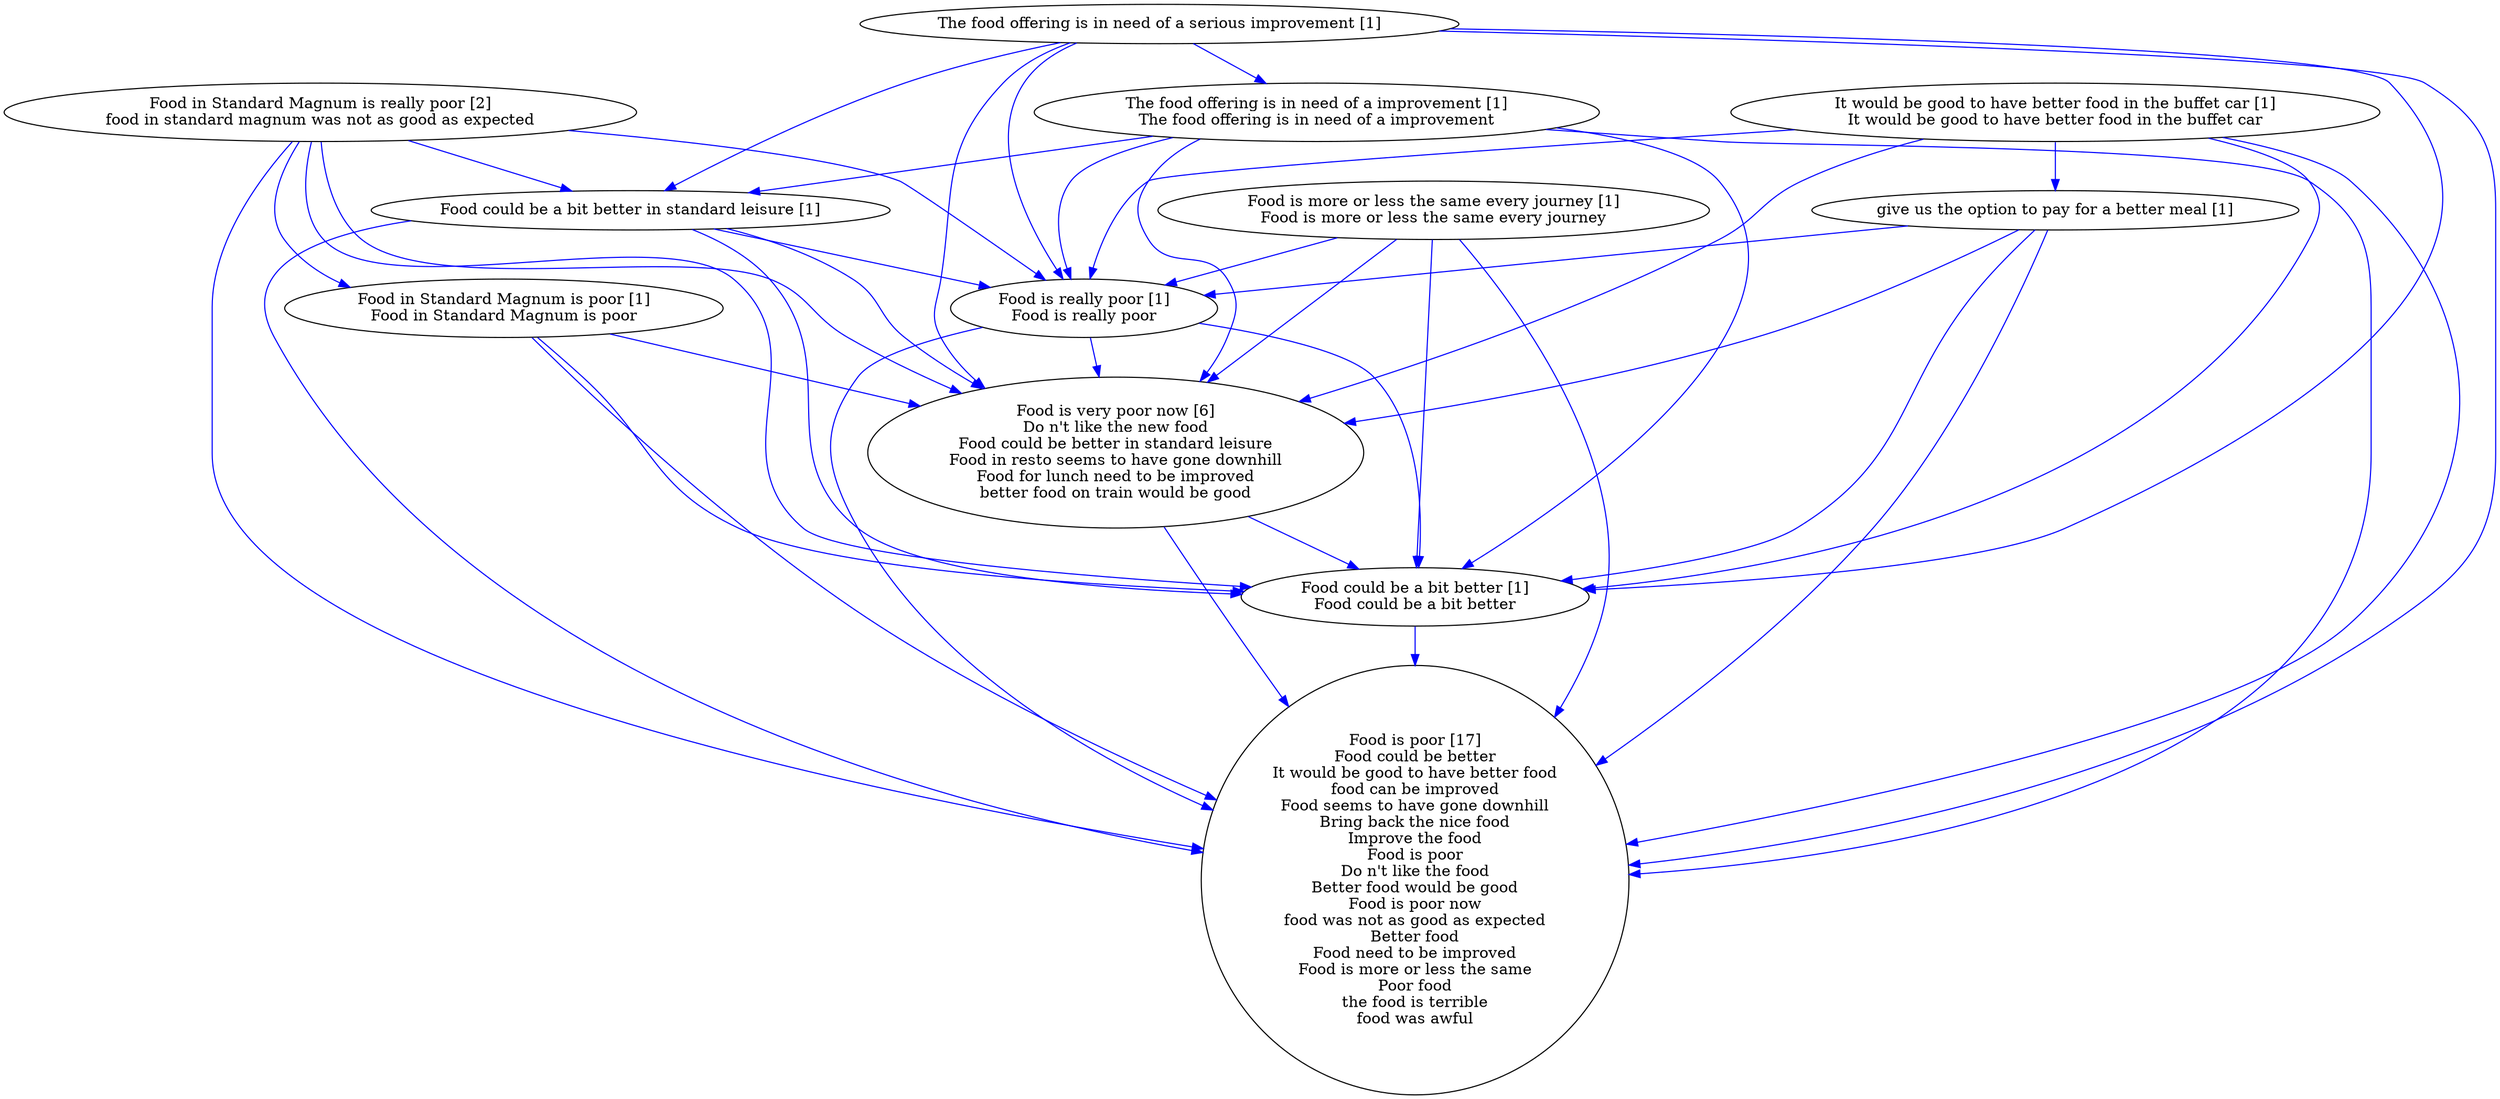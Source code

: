 digraph collapsedGraph {
"Food is poor [17]\nFood could be better\nIt would be good to have better food\nfood can be improved\nFood seems to have gone downhill\nBring back the nice food\nImprove the food\nFood is poor\nDo n't like the food\nBetter food would be good\nFood is poor now\nfood was not as good as expected\nBetter food\nFood need to be improved\nFood is more or less the same\nPoor food\nthe food is terrible\nfood was awful""Food is very poor now [6]\nDo n't like the new food\nFood could be better in standard leisure\nFood in resto seems to have gone downhill\nFood for lunch need to be improved\nbetter food on train would be good""Food in Standard Magnum is really poor [2]\nfood in standard magnum was not as good as expected""Food could be a bit better in standard leisure [1]""Food could be a bit better [1]\nFood could be a bit better""Food in Standard Magnum is poor [1]\nFood in Standard Magnum is poor""Food is really poor [1]\nFood is really poor""Food is more or less the same every journey [1]\nFood is more or less the same every journey""It would be good to have better food in the buffet car [1]\nIt would be good to have better food in the buffet car""The food offering is in need of a serious improvement [1]""The food offering is in need of a improvement [1]\nThe food offering is in need of a improvement""give us the option to pay for a better meal [1]""Food could be a bit better in standard leisure [1]" -> "Food is very poor now [6]\nDo n't like the new food\nFood could be better in standard leisure\nFood in resto seems to have gone downhill\nFood for lunch need to be improved\nbetter food on train would be good" [color=blue]
"Food could be a bit better in standard leisure [1]" -> "Food is really poor [1]\nFood is really poor" [color=blue]
"Food could be a bit better in standard leisure [1]" -> "Food is poor [17]\nFood could be better\nIt would be good to have better food\nfood can be improved\nFood seems to have gone downhill\nBring back the nice food\nImprove the food\nFood is poor\nDo n't like the food\nBetter food would be good\nFood is poor now\nfood was not as good as expected\nBetter food\nFood need to be improved\nFood is more or less the same\nPoor food\nthe food is terrible\nfood was awful" [color=blue]
"The food offering is in need of a serious improvement [1]" -> "Food could be a bit better [1]\nFood could be a bit better" [color=blue]
"The food offering is in need of a improvement [1]\nThe food offering is in need of a improvement" -> "Food could be a bit better [1]\nFood could be a bit better" [color=blue]
"Food in Standard Magnum is really poor [2]\nfood in standard magnum was not as good as expected" -> "Food could be a bit better [1]\nFood could be a bit better" [color=blue]
"Food is really poor [1]\nFood is really poor" -> "Food is very poor now [6]\nDo n't like the new food\nFood could be better in standard leisure\nFood in resto seems to have gone downhill\nFood for lunch need to be improved\nbetter food on train would be good" [color=blue]
"Food is really poor [1]\nFood is really poor" -> "Food is poor [17]\nFood could be better\nIt would be good to have better food\nfood can be improved\nFood seems to have gone downhill\nBring back the nice food\nImprove the food\nFood is poor\nDo n't like the food\nBetter food would be good\nFood is poor now\nfood was not as good as expected\nBetter food\nFood need to be improved\nFood is more or less the same\nPoor food\nthe food is terrible\nfood was awful" [color=blue]
"Food is really poor [1]\nFood is really poor" -> "Food could be a bit better [1]\nFood could be a bit better" [color=blue]
"It would be good to have better food in the buffet car [1]\nIt would be good to have better food in the buffet car" -> "Food is poor [17]\nFood could be better\nIt would be good to have better food\nfood can be improved\nFood seems to have gone downhill\nBring back the nice food\nImprove the food\nFood is poor\nDo n't like the food\nBetter food would be good\nFood is poor now\nfood was not as good as expected\nBetter food\nFood need to be improved\nFood is more or less the same\nPoor food\nthe food is terrible\nfood was awful" [color=blue]
"Food is more or less the same every journey [1]\nFood is more or less the same every journey" -> "Food is very poor now [6]\nDo n't like the new food\nFood could be better in standard leisure\nFood in resto seems to have gone downhill\nFood for lunch need to be improved\nbetter food on train would be good" [color=blue]
"It would be good to have better food in the buffet car [1]\nIt would be good to have better food in the buffet car" -> "give us the option to pay for a better meal [1]" [color=blue]
"It would be good to have better food in the buffet car [1]\nIt would be good to have better food in the buffet car" -> "Food is really poor [1]\nFood is really poor" [color=blue]
"It would be good to have better food in the buffet car [1]\nIt would be good to have better food in the buffet car" -> "Food is very poor now [6]\nDo n't like the new food\nFood could be better in standard leisure\nFood in resto seems to have gone downhill\nFood for lunch need to be improved\nbetter food on train would be good" [color=blue]
"Food is more or less the same every journey [1]\nFood is more or less the same every journey" -> "Food is really poor [1]\nFood is really poor" [color=blue]
"Food is very poor now [6]\nDo n't like the new food\nFood could be better in standard leisure\nFood in resto seems to have gone downhill\nFood for lunch need to be improved\nbetter food on train would be good" -> "Food is poor [17]\nFood could be better\nIt would be good to have better food\nfood can be improved\nFood seems to have gone downhill\nBring back the nice food\nImprove the food\nFood is poor\nDo n't like the food\nBetter food would be good\nFood is poor now\nfood was not as good as expected\nBetter food\nFood need to be improved\nFood is more or less the same\nPoor food\nthe food is terrible\nfood was awful" [color=blue]
"It would be good to have better food in the buffet car [1]\nIt would be good to have better food in the buffet car" -> "Food could be a bit better [1]\nFood could be a bit better" [color=blue]
"The food offering is in need of a improvement [1]\nThe food offering is in need of a improvement" -> "Food is poor [17]\nFood could be better\nIt would be good to have better food\nfood can be improved\nFood seems to have gone downhill\nBring back the nice food\nImprove the food\nFood is poor\nDo n't like the food\nBetter food would be good\nFood is poor now\nfood was not as good as expected\nBetter food\nFood need to be improved\nFood is more or less the same\nPoor food\nthe food is terrible\nfood was awful" [color=blue]
"The food offering is in need of a improvement [1]\nThe food offering is in need of a improvement" -> "Food could be a bit better in standard leisure [1]" [color=blue]
"The food offering is in need of a improvement [1]\nThe food offering is in need of a improvement" -> "Food is really poor [1]\nFood is really poor" [color=blue]
"The food offering is in need of a serious improvement [1]" -> "Food is very poor now [6]\nDo n't like the new food\nFood could be better in standard leisure\nFood in resto seems to have gone downhill\nFood for lunch need to be improved\nbetter food on train would be good" [color=blue]
"Food in Standard Magnum is poor [1]\nFood in Standard Magnum is poor" -> "Food could be a bit better [1]\nFood could be a bit better" [color=blue]
"Food could be a bit better [1]\nFood could be a bit better" -> "Food is poor [17]\nFood could be better\nIt would be good to have better food\nfood can be improved\nFood seems to have gone downhill\nBring back the nice food\nImprove the food\nFood is poor\nDo n't like the food\nBetter food would be good\nFood is poor now\nfood was not as good as expected\nBetter food\nFood need to be improved\nFood is more or less the same\nPoor food\nthe food is terrible\nfood was awful" [color=blue]
"The food offering is in need of a improvement [1]\nThe food offering is in need of a improvement" -> "Food is very poor now [6]\nDo n't like the new food\nFood could be better in standard leisure\nFood in resto seems to have gone downhill\nFood for lunch need to be improved\nbetter food on train would be good" [color=blue]
"give us the option to pay for a better meal [1]" -> "Food is poor [17]\nFood could be better\nIt would be good to have better food\nfood can be improved\nFood seems to have gone downhill\nBring back the nice food\nImprove the food\nFood is poor\nDo n't like the food\nBetter food would be good\nFood is poor now\nfood was not as good as expected\nBetter food\nFood need to be improved\nFood is more or less the same\nPoor food\nthe food is terrible\nfood was awful" [color=blue]
"give us the option to pay for a better meal [1]" -> "Food could be a bit better [1]\nFood could be a bit better" [color=blue]
"give us the option to pay for a better meal [1]" -> "Food is really poor [1]\nFood is really poor" [color=blue]
"Food in Standard Magnum is really poor [2]\nfood in standard magnum was not as good as expected" -> "Food is very poor now [6]\nDo n't like the new food\nFood could be better in standard leisure\nFood in resto seems to have gone downhill\nFood for lunch need to be improved\nbetter food on train would be good" [color=blue]
"Food is more or less the same every journey [1]\nFood is more or less the same every journey" -> "Food is poor [17]\nFood could be better\nIt would be good to have better food\nfood can be improved\nFood seems to have gone downhill\nBring back the nice food\nImprove the food\nFood is poor\nDo n't like the food\nBetter food would be good\nFood is poor now\nfood was not as good as expected\nBetter food\nFood need to be improved\nFood is more or less the same\nPoor food\nthe food is terrible\nfood was awful" [color=blue]
"Food is more or less the same every journey [1]\nFood is more or less the same every journey" -> "Food could be a bit better [1]\nFood could be a bit better" [color=blue]
"give us the option to pay for a better meal [1]" -> "Food is very poor now [6]\nDo n't like the new food\nFood could be better in standard leisure\nFood in resto seems to have gone downhill\nFood for lunch need to be improved\nbetter food on train would be good" [color=blue]
"Food in Standard Magnum is really poor [2]\nfood in standard magnum was not as good as expected" -> "Food is really poor [1]\nFood is really poor" [color=blue]
"Food in Standard Magnum is really poor [2]\nfood in standard magnum was not as good as expected" -> "Food is poor [17]\nFood could be better\nIt would be good to have better food\nfood can be improved\nFood seems to have gone downhill\nBring back the nice food\nImprove the food\nFood is poor\nDo n't like the food\nBetter food would be good\nFood is poor now\nfood was not as good as expected\nBetter food\nFood need to be improved\nFood is more or less the same\nPoor food\nthe food is terrible\nfood was awful" [color=blue]
"The food offering is in need of a serious improvement [1]" -> "Food is really poor [1]\nFood is really poor" [color=blue]
"Food in Standard Magnum is poor [1]\nFood in Standard Magnum is poor" -> "Food is poor [17]\nFood could be better\nIt would be good to have better food\nfood can be improved\nFood seems to have gone downhill\nBring back the nice food\nImprove the food\nFood is poor\nDo n't like the food\nBetter food would be good\nFood is poor now\nfood was not as good as expected\nBetter food\nFood need to be improved\nFood is more or less the same\nPoor food\nthe food is terrible\nfood was awful" [color=blue]
"The food offering is in need of a serious improvement [1]" -> "Food is poor [17]\nFood could be better\nIt would be good to have better food\nfood can be improved\nFood seems to have gone downhill\nBring back the nice food\nImprove the food\nFood is poor\nDo n't like the food\nBetter food would be good\nFood is poor now\nfood was not as good as expected\nBetter food\nFood need to be improved\nFood is more or less the same\nPoor food\nthe food is terrible\nfood was awful" [color=blue]
"The food offering is in need of a serious improvement [1]" -> "Food could be a bit better in standard leisure [1]" [color=blue]
"Food in Standard Magnum is poor [1]\nFood in Standard Magnum is poor" -> "Food is very poor now [6]\nDo n't like the new food\nFood could be better in standard leisure\nFood in resto seems to have gone downhill\nFood for lunch need to be improved\nbetter food on train would be good" [color=blue]
"Food in Standard Magnum is really poor [2]\nfood in standard magnum was not as good as expected" -> "Food could be a bit better in standard leisure [1]" [color=blue]
"Food could be a bit better in standard leisure [1]" -> "Food could be a bit better [1]\nFood could be a bit better" [color=blue]
"The food offering is in need of a serious improvement [1]" -> "The food offering is in need of a improvement [1]\nThe food offering is in need of a improvement" [color=blue]
"Food is very poor now [6]\nDo n't like the new food\nFood could be better in standard leisure\nFood in resto seems to have gone downhill\nFood for lunch need to be improved\nbetter food on train would be good" -> "Food could be a bit better [1]\nFood could be a bit better" [color=blue]
"Food in Standard Magnum is really poor [2]\nfood in standard magnum was not as good as expected" -> "Food in Standard Magnum is poor [1]\nFood in Standard Magnum is poor" [color=blue]
}